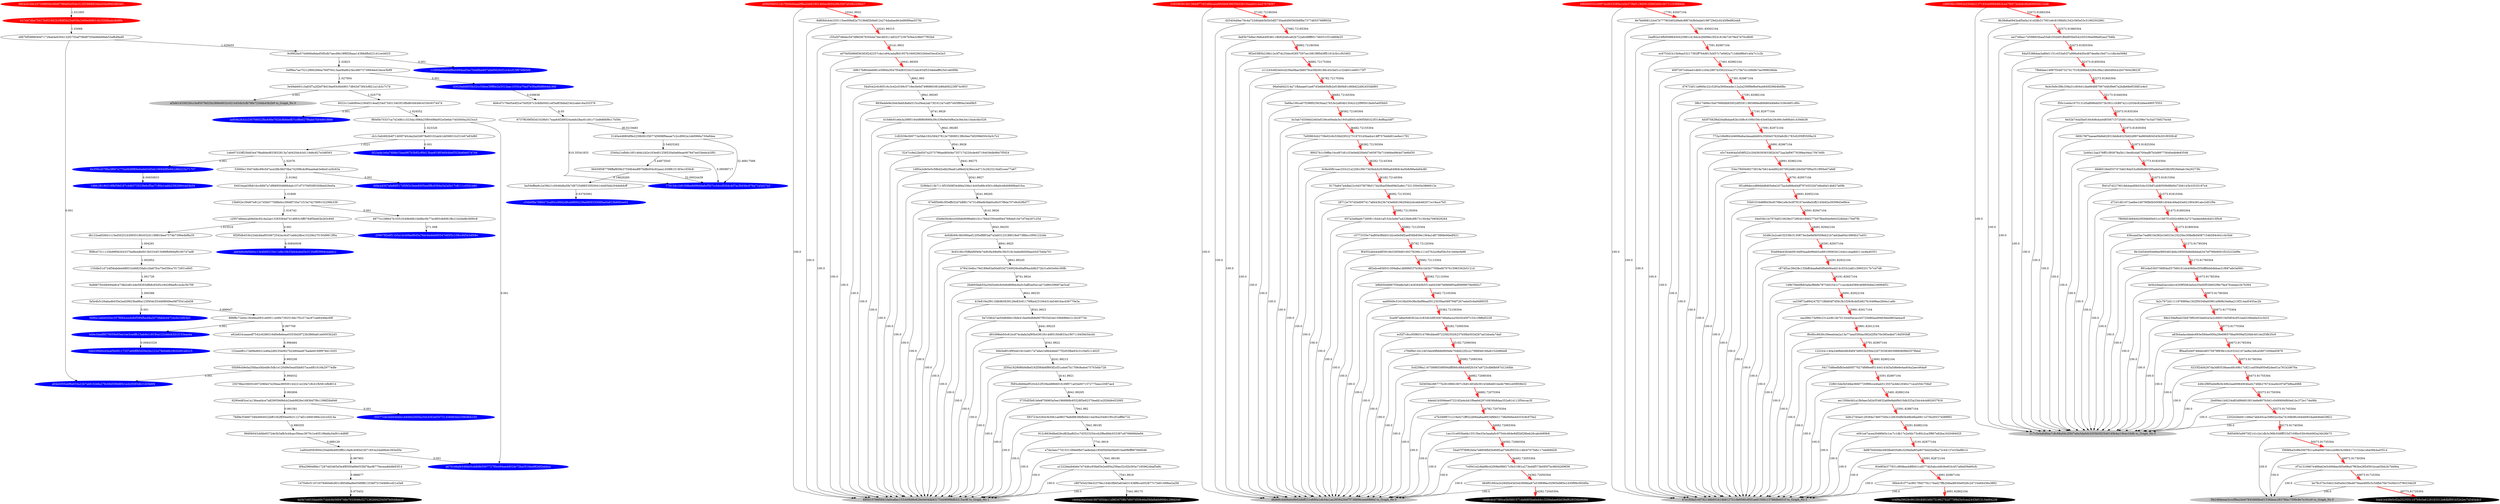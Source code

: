digraph G{rankdir=TB;layout=dot;
"992ace1bbc247308f00bc06d0798dd5a55dc312f33668934be43da9682b62af1" [style="solid,filled",color=red,fontcolor=white];
"a00bf36b521dc76fe6e6aaa8ffaa2eb619014b0ac8b5428b3587a528cc24fa27" [style="solid,filled",color=red,fontcolor=white];
"53829e581d61384df774f1d8bcaea6f45fe839650b038154aa0e1cea47674097" [style="solid,filled",color=red,fontcolor=white];
"bf6b0b055cc6f974ed633290a1e2b373faf119d59145663e0e18c711c55666eb" [style="solid,filled",color=red,fontcolor=white];
"c48939a10f992b2504b2137183cb009449c3cea78f473ede6c8bd60002b122a8" [style="solid,filled",color=red,fontcolor=white];
"627d47dbe75417b051941b1f68f3b25a839a1b69ed08014b1f2fdfaabcfb8ff4" [style="solid,filled",color=red,fontcolor=white];
"c4e0a26a50dd1807d50de11d963d708b7d007d50b46a58da8abb806b1296d349" [style="solid,filled",color=black,fontcolor=white];
"d6d69c4dd9a6e9b92dbff231e690a1eb34a1ae2959420ef7f738666ceee6886d" [style="solid,filled",color=gray,fontcolor=black,label= "d6d69c4dd9a6e9b92dbff231e690a1eb34a1ae2959420ef7f738666ceee6886d to_Graph_No 0"];
"779154c1b91f48ea8d96dda6cf5b7cc44cc8264c4d7ac3b04bc676a71a5d27a3" [style="solid,filled",color=blue,fontcolor=white];
"a64ed305a4f8a033a22b7ab61fcb8a278c69d599d8f41ecb2f285db21d2fa6f4" [style="solid,filled",color=blue,fontcolor=white];
"ced8cdcd7380ca5b5691571da9d65ba6e4dcc329dabae6dd38ef628556b969fd" [style="solid,filled",color=black,fontcolor=white];
"da3b7c6f10daeb9c7cbdc6e5694748e7033046c5271362b94254597b0048aec9" [style="solid,filled",color=black,fontcolor=white];
"5fe24fdeeae3cccf9ba24e67845d6fdba01538deac28378fac7599c8e7e181e0" [style="solid,filled",color=gray,fontcolor=black,label= "5fe24fdeeae3cccf9ba24e67845d6fdba01538deac28378fac7599c8e7e181e0 to_Graph_No 0"];
"4dde3dadf8576059e93ee1ee3ca4ffc15ab4e1c919ca122cbbcb32c3153eaa4a" [style="solid,filled",color=blue,fontcolor=white];
"55377cde3eb64fafdccb8d6d2fd5fa20dcfc83a650751458d83eb2596d6422f2" [style="solid,filled",color=blue,fontcolor=white];
"2590785e6f11b5a1dc40faef645a78dc9a4bb6f5547e85f5c109cc9d5e3df48e" [style="solid,filled",color=blue,fontcolor=white];
"117c2e4a6d0ea7c8c66a0dc2f407a0a3da0d24505b5825dd140b4ac19cec16db" [style="solid,filled",color=gray,fontcolor=black,label= "117c2e4a6d0ea7c8c66a0dc2f407a0a3da0d24505b5825dd140b4ac19cec16db to_Graph_No 0"];
"a670166afe548de5cddb8b5007727f0e494ae4d024e72ba3516ea9826f2ebbca" [style="solid,filled",color=blue,fontcolor=white];
"aef09b2632c230706022fbc646e762dc8b6eefb7ccf8e027f6abb7b04891f888" [style="solid,filled",color=blue,fontcolor=white];
"0dd25f9d0cd5eaf5b09117337a66fff85d59e2bc121e79e0a8b1803c061a0215" [style="solid,filled",color=blue,fontcolor=white];
"19861f6186318fbf39d187c446373523fe6cf5ac7190a1eabb258268644d3b54" [style="solid,filled",color=blue,fontcolor=white];
"0bf6a1adeb045ec357f684cea4efef59f4fba48a2073febdcd4724cfa1b903a3" [style="solid,filled",color=blue,fontcolor=white];
"3f23ade1e0a74b8e15aea967b3b82c99413bae81883e844bef3528a6b6074744" [style="solid,filled",color=blue,fontcolor=white];
"af3dd14339230cc3e95078d25b286fe9632c0214454b3cfb78fe723d4b43b2b9" [style="solid,filled",color=gray,fontcolor=black,label= "af3dd14339230cc3e95078d25b286fe9632c0214454b3cfb78fe723d4b43b2b9 to_Graph_No 0"];
"695010766f58410a0ca8ac153cb08d6e629e0e04db83175449699bfb5215ac8f" [style="solid,filled",color=gray,fontcolor=black,label= "695010766f58410a0ca8ac153cb08d6e629e0e04db83175449699bfb5215ac8f to_Graph_No 1"];
"ab64e6cfef4b0cc13e4b60210e11e8e16b33eb4a4ed3e3120dff2f968ceabd1c" [style="solid,filled",color=blue,fontcolor=white];
"6a359ccb796a3f667a770a06d9f89e0ede63d5eb106940f0e941d6b223a71707" [style="solid,filled",color=blue,fontcolor=white];
"3ea41e438e5cf2a2523551197b9c0a6126163312e8dbf891b52e2ec7d345a4c3" [style="solid,filled",color=black,fontcolor=white];
"47e1f58a516f792146b931b14b812751cfe9590c85f1ae61500c13798d6e051f" [style="solid,filled",color=gray,fontcolor=black,label= "47e1f58a516f792146b931b14b812751cfe9590c85f1ae61500c13798d6e051f to_Graph_No 2"];
"c54b6f8a7886473ca85cc99d2d8cddf684238a6809330089ae0a610b66fcee02" [style="solid,filled",color=blue,fontcolor=white];
"00bca4507afa86f517d5fd3c3eee8405ea0f8c6364a3a2a5e17c8111c0502480" [style="solid,filled",color=blue,fontcolor=white];
"cc4f9a59928c96100c8461b84751962752d779f6d3e5cea2443bf13134d94228" [style="solid,filled",color=black,fontcolor=white];
"11060be848fdff6eb99daaf3ac7bdd8be607afa95620cf1cc4ccf15f67efb509" [style="solid,filled",color=blue,fontcolor=white];
"d3029afd9f35b32cc34bee38ffde2a3312aac1033ca70ad7e36ad9d8844d186f" [style="solid,filled",color=blue,fontcolor=white];
"84a55386daa3a86d1151c033afc57a996a84d5e487dee8e1fe071c1dbc4e568d" -> "117c2e4a6d0ea7c8c66a0dc2f407a0a3da0d24505b5825dd140b4ac19cec16db" [label=100.0];
"6a9d6750cb8494a9c4738e2d61e4e58293dfb8c65d5cc9428feafb1ecbc3b709" -> "fa5e4b5c26aba4b035e2ad29923ba96a123f45dc554468949eef4f7f341abd38" [label=1.000386];
"2bd09dc1b9234d83d99d910014e6e907fc0d1c0490694f60e61bc372e174a06b" -> "117c2e4a6d0ea7c8c66a0dc2f407a0a3da0d24505b5825dd140b4ac19cec16db" [label=100.0];
"be78c57bc54b21bd5a0e338a4670eae46f5c5c5dfbb76b70cf4b31f780234b29" -> "3ea41e438e5cf2a2523551197b9c0a6126163312e8dbf891b52e2ec7d345a4c3" [label=49773.91720304,arrowsize=2,color=firebrick1,penwidth=3];
"5a68a10fcca07f298f025630aa27653e2a804b15042c22f99501fad45a0f3bb5" -> "bc3ab745566d2483ef239ce00ede3e1945a8f45c406f5fd0323f318ef8aa3df7" [label=36582.72160304,arrowsize=2,color=firebrick1,penwidth=3];
"c3773335e74a804cf6bb51d2ce0e94f2ae856b839e1364a1d873868e9dedf421" -> "d6d69c4dd9a6e9b92dbff231e690a1eb34a1ae2959420ef7f738666ceee6886d" [label=100.0];
"f64552a6444d8f3916b32859d0100278296c111d37b2a38af56c5410e0ecfe96" -> "d6d69c4dd9a6e9b92dbff231e690a1eb34a1ae2959420ef7f738666ceee6886d" [label=100.0];
"aad0949c51616bd30c9bcfed9baa59123039ae589794f7267eeb45c6a9489535" -> "d6d69c4dd9a6e9b92dbff231e690a1eb34a1ae2959420ef7f738666ceee6886d" [label=100.0];
"4e5e2d4ad2accedcc4209f5063a0e435e00f536602f9e79a47fceeaec2b7b364" -> "fa2c7672d1111976969a1302f50349a93961a969b34efaa215f314ad5455ac2b" [label=50973.91780304,arrowsize=2,color=firebrick1,penwidth=3];
"6175a847a4dbe22c0d37fd79b017da38ad58ed08d2a8e1732135945e3866612e" -> "28712e707d2bd007417a8443b23b743e6b9166294b2cbcebb462071e18ace7b5" [label=36082.72135302,arrowsize=2,color=firebrick1,penwidth=3];
"6a359ccb796a3f667a770a06d9f89e0ede63d5eb106940f0e941d6b223a71707" -> "19861f6186318fbf39d187c446373523fe6cf5ac7190a1eabb258268644d3b54" [label=0.00650833];
"c897b5d258e32379ec164b3fb65a63a631438f8cce052877c73d01498ee2a2fd" -> "695010766f58410a0ca8ac153cb08d6e629e0e04db83175449699bfb5215ac8f" [label=100.0];
"fe887640d4bc085fbe655d8c3206efaf65a8079dd2b4fba72c44137e33bd8b14" -> "83e8f3e377831cf60feacb8fb0c1cd5774b5abccb8c8e603c457a6bd59a60cfc" [label=15091.82872104,arrowsize=2,color=firebrick1,penwidth=3];
"891eda5393706f04a557566161eb4066bcf35bff6bb6dbbaa31f687afe3a0f41" -> "117c2e4a6d0ea7c8c66a0dc2f407a0a3da0d24505b5825dd140b4ac19cec16db" [label=100.0];
"8b38d6a0943a4f5a0a141d28b317001e6c8199bf41542c585e53c51892502881" -> "117c2e4a6d0ea7c8c66a0dc2f407a0a3da0d24505b5825dd140b4ac19cec16db" [label=100.0];
"3a9c2745ad128394a74607540c1c0630dfb5b48b48ae6811e75b265374589f93" -> "e061a47acea30d88d3c1ec7c1db17e2e0dc73c80c2ca3f867e82ba1620494025" [label=15291.82882104,arrowsize=2,color=firebrick1,penwidth=3];
"fa2c7672d1111976969a1302f50349a93961a969b34efaa215f314ad5455ac2b" -> "88e239af6ad25b979f0c003ab62e3a2c989519d5804c952aeb336be6a52c3422" [label=50873.91775304,arrowsize=2,color=firebrick1,penwidth=3];
"06b4c91f77ac9917f0d770c170ad27ffb2b8ae8630e0026c24710a94436e3882" -> "47e1f58a516f792146b931b14b812751cfe9590c85f1ae61500c13798d6e051f" [label=100.0];
"ae27e9aa17e5989c5baa55a8165d491ffddf05bd542c05336a088a82aa27b6fa" -> "117c2e4a6d0ea7c8c66a0dc2f407a0a3da0d24505b5825dd140b4ac19cec16db" [label=100.0];
"4097267cd4aa41db0c1c04c2867d356243cac37c79e7e1c0fd9b7ae3998266de" -> "47e1f58a516f792146b931b14b812751cfe9590c85f1ae61500c13798d6e051f" [label=100.0];
"657a2edfaefc7260811fcb41af152e3a9d7a422fe8c6fb73130c6a7085829264" -> "d6d69c4dd9a6e9b92dbff231e690a1eb34a1ae2959420ef7f738666ceee6886d" [label=100.0];
"3735df3b81b6e87f4965a5ee1966868c65528f3e92370eefd1e2f26bfe452065" -> "593723a32fcb3b30b1ae98379a8d8638bfbd4c14a56a25dd01f0c2f1eff8b71b" [label=7941.992];
"a00bf36b521dc76fe6e6aaa8ffaa2eb619014b0ac8b5428b3587a528cc24fa27" -> "695010766f58410a0ca8ac153cb08d6e629e0e04db83175449699bfb5215ac8f" [label=100.0];
"79d9e35466734fe4664022bf61f42ff30ee0b31127af21e9d038f4c2d1e5d14a" -> "99d06043cbfde9372de3b3afb3cd4aac56eac3670c1e405198a8a34d91c4d89f" [label=0.990355];
"9f2e03f85b238b12e3f7dc25dec92857597ee1681f9f0d3ff5191b3b1cf43463" -> "c11243c6f24e5cd256a08ae3b6079ce58b56186c45c0ef1cc32db01e460173f7" [label=36882.72175304,arrowsize=2,color=firebrick1,penwidth=3];
"b8b65046867f36a8e3a614c92640b5514a043467b686885adf0899670b0fd2c7" -> "d6d69c4dd9a6e9b92dbff231e690a1eb34a1ae2959420ef7f738666ceee6886d" [label=100.0];
"e5c744464a5d58f522c20d3639363382b3d72aa3af06776399ac94a17f4740fc" -> "47e1f58a516f792146b931b14b812751cfe9590c85f1ae61500c13798d6e051f" [label=100.0];
"657a2edfaefc7260811fcb41af152e3a9d7a422fe8c6fb73130c6a7085829264" -> "c3773335e74a804cf6bb51d2ce0e94f2ae856b839e1364a1d873868e9dedf421" [label=35882.72125304,arrowsize=2,color=firebrick1,penwidth=3];
"228915da5b54fee36fd7720f98cce4bab513557ecb6c204fcc71ece550c756ef" -> "47e1f58a516f792146b931b14b812751cfe9590c85f1ae61500c13798d6e051f" [label=100.0];
"449c2f8f5ebbf8c9c49b2ead0964904ba0c74fdb276742ea4b297ef7b8ba4988" -> "2bd09dc1b9234d83d99d910014e6e907fc0d1c0490694f60e61bc372e174a06b" [label=50373.91750304,arrowsize=2,color=firebrick1,penwidth=3];
"49d6018ebf337473dd18da53cd9d6d80395ade0ae638b5f028ebab19a26273fc" -> "117c2e4a6d0ea7c8c66a0dc2f407a0a3da0d24505b5825dd140b4ac19cec16db" [label=100.0];
"92e694e43fcbb0918d95aadb99dd3ce89100063d1244e1ceaa8d211ec8a40351" -> "c874f2ac38428c135bffcbaa8a60f0eb06a4d14c553c2a81c39953317b7cd7d8" [label=16291.82932104,arrowsize=2,color=firebrick1,penwidth=3];
"6b1b4540d50e66a08954824bbc29593b8ddbbbab347ef790b9091f533222bf9e" -> "891eda5393706f04a557566161eb4066bcf35bff6bb6dbbaa31f687afe3a0f41" [label=51173.91790304,arrowsize=2,color=firebrick1,penwidth=3];
"04173d8eefbfb5edd00f77627488fee851444143d3a5d6e6e4a404a2aec464a9" -> "47e1f58a516f792146b931b14b812751cfe9590c85f1ae61500c13798d6e051f" [label=100.0];
"fd0fc78f7baeae0fa8e62831febfe4525b82d9974a9694804545b291f650fc4f" -> "2a40a12aa376ff51f95878a5b119e48cda6700eaf87b5d99775640edb9e83546" [label=51873.91825304,arrowsize=2,color=firebrick1,penwidth=3];
"5a68a10fcca07f298f025630aa27653e2a804b15042c22f99501fad45a0f3bb5" -> "d6d69c4dd9a6e9b92dbff231e690a1eb34a1ae2959420ef7f738666ceee6886d" [label=100.0];
"8e7bb66812cb47b777903d02d9a6c8f67dcfb0ada0198729d2c0245f9e882eb8" -> "2aaf82e24fb95886450425981c418dcb29499ec3f241818e7cb79e47d70cd6d0" [label=17691.83002104,arrowsize=2,color=firebrick1,penwidth=3];
"ca339f72a894247f27188d04f7d5fc3b1f29c8cdd54827616498ae2fd4a1ca9c" -> "47e1f58a516f792146b931b14b812751cfe9590c85f1ae61500c13798d6e051f" [label=100.0];
"6022c12a8d90ec2364f314eaf234d734513403f10fbd6c0dcb6c4330c9374474" -> "f80d0b70337ca74248b1c323da189bb25f84488a952e5e6dc7403000a2023ca3" [label=1.024552];
"3ced97a8ee0d83fc2ec2c834b3df03067d9a6aca20d20cd5f7c33c1f9f6d5228" -> "d6d69c4dd9a6e9b92dbff231e690a1eb34a1ae2959420ef7f738666ceee6886d" [label=100.0];
"e667bf5988040d71726ab4e0304132f2755af706d9705eb8eb69ab33af648ad0" -> "9c99f2be5744696e8dad50fcdb7aecd9e18f6f28aaa14388dfbd221d1cecb625" [label=1.029455];
"84b5e8f10f95dd19c1bd017a7afa41b8b446eb77f2d55fbe93c31c5ef2114025" -> "2f30a18290f6b9d8ef192f384b6f893f2cf31a4e47b1709c9a4e475703ddc72b" [label=8241.99215];
"2202d2feb911b8ee7abb45cac59602e3ba74168b9fcc64dd0634ab646e629621" -> "117c2e4a6d0ea7c8c66a0dc2f407a0a3da0d24505b5825dd140b4ac19cec16db" [label=100.0];
"aad0949c51616bd30c9bcfed9baa59123039ae589794f7267eeb45c6a9489535" -> "3ced97a8ee0d83fc2ec2c834b3df03067d9a6aca20d20cd5f7c33c1f9f6d5228" [label=35382.72100304,arrowsize=2,color=firebrick1,penwidth=3];
"9737f639f583d1029b017eaa64f289524a4eb28ac61c81c71bd6866f9c17b59c" -> "779154c1b91f48ea8d96dda6cf5b7cc44cc8264c4d7ac3b04bc676a71a5d27a3" [label=610.35541833];
"cb1c3afc682b4f71400f740cda2bd3d978a60102ad41dd56831b251b67e83d80" -> "1a6e97333ff25bfd3e479ba8ded833832813a7a0420dcb3d119d6c827e3d8563" [label=1.0221];
"34e036c1b7970af310628e37280401888277b07fbed0ee9e0c528d4e170ef7fb" -> "47e1f58a516f792146b931b14b812751cfe9590c85f1ae61500c13798d6e051f" [label=100.0];
"d76724f11a960bc22c5283a360beadec12a2a256f9bf6e04a4840f296b4b6fbc" -> "47e1f58a516f792146b931b14b812751cfe9590c85f1ae61500c13798d6e051f" [label=100.0];
"bc3ab745566d2483ef239ce00ede3e1945a8f45c406f5fd0323f318ef8aa3df7" -> "d6d69c4dd9a6e9b92dbff231e690a1eb34a1ae2959420ef7f738666ceee6886d" [label=100.0];
"6022c12a8d90ec2364f314eaf234d734513403f10fbd6c0dcb6c4330c9374474" -> "aef09b2632c230706022fbc646e762dc8b6eefb7ccf8e027f6abb7b04891f888" [label=0.001];
"2202d2feb911b8ee7abb45cac59602e3ba74168b9fcc64dd0634ab646e629621" -> "fb85d083a9975f2141c2e1db3c368c549ff533d7c08bc030c944083a24b26b73" [label=50173.91740304,arrowsize=2,color=firebrick1,penwidth=3];
"a076d5b966f36383f2d2257c4a1e94cadaf8d1957b16002903260e03ecd2e2e3" -> "b9617b8b4deb661e5960a3047f54d8353d1f1ddc934f533debeff625d1de099b" [label=10041.99305,arrowsize=2,color=firebrick1,penwidth=3];
"883fadde9e2bdcfabfc8a6d315ccf4ea2ab73f1012a7caf57d45f8f4a24dd9b5" -> "410d9c91e6e3a3f9f51644f6f60890b39c339e9e04f6e2e36e34c10a4c4bc526" [label=9741.9929];
"e62a824caaaedf7542c6286516d0e8ebeae03530d3f723b3866a81eb0003b2d3" -> "152eeef61c7a69bd6021e46a2d9235e0627b2490eee67badebf189f978d13203" [label=0.996484];
"41fe819a2f911fdb9b5639126e83c91176f6a423194431da54616acd36770e3a" -> "0a7c58cb7ae50d698410bfe41fea0bd68e807f033d24e159b6966c212b2977dc" [label=8541.9923];
"3ced97a8ee0d83fc2ec2c834b3df03067d9a6aca20d20cd5f7c33c1f9f6d5228" -> "ecf2f7c8cc95f80314796cbbed97225825026237b5fbb503d267ad1bbada7da0" [label=35282.72095304,arrowsize=2,color=firebrick1,penwidth=3];
"2a40a12aa376ff51f95878a5b119e48cda6700eaf87b5d99775640edb9e83546" -> "49d6018ebf337473dd18da53cd9d6d80395ade0ae638b5f028ebab19a26273fc" [label=51773.91820304,arrowsize=2,color=firebrick1,penwidth=3];
"4dde3dadf8576059e93ee1ee3ca4ffc15ab4e1c919ca122cbbcb32c3153eaa4a" -> "0dd25f9d0cd5eaf5b09117337a66fff85d59e2bc121e79e0a8b1803c061a0215" [label=0.00843329];
"38b17489e10a07666fdb65952df55911965868ed69d60d4fe6e1036c66f1c90c" -> "47e1f58a516f792146b931b14b812751cfe9590c85f1ae61500c13798d6e051f" [label=100.0];
"1c82039e369772a5fab192c58437812e75808513f6c6ee7bf209b650c0a3c7e1" -> "695010766f58410a0ca8ac153cb08d6e629e0e04db83175449699bfb5215ac8f" [label=100.0];
"f3696ba5c9fe3007821a46a9407d4cccb96c5c0864173152da1e6a56b4ad3514" -> "cf7a1316667e488a63e5c69dbecfd5e88a47f83be285d591bcaef3bb2b7bb9ea" [label=49973.91730304,arrowsize=2,color=firebrick1,penwidth=3];
"53b01f16d8f843fcd5768e1e6c5c0f78107ee48a5cff2145b92a39399d3e86ce" -> "47e1f58a516f792146b931b14b812751cfe9590c85f1ae61500c13798d6e051f" [label=100.0];
"bc3ab745566d2483ef239ce00ede3e1945a8f45c406f5fd0323f318ef8aa3df7" -> "7e00863d42739e02c6c536d295227516701d3badce14ff757bddd01ee6ec1781" [label=36482.72155304,arrowsize=2,color=firebrick1,penwidth=3];
"c794f9d134124f1fee49fb68d900efe70db622f2c2c7988f48166a9152b96bb8" -> "3cd25f6a11675898559f094dff066c88dcb6f2fc547a9725cfd6fb087d1240bb" [label=35082.72085304,arrowsize=2,color=firebrick1,penwidth=3];
"627d47dbe75417b051941b1f68f3b25a839a1b69ed08014b1f2fdfaabcfb8ff4" -> "e667bf5988040d71726ab4e0304132f2755af706d9705eb8eb69ab33af648ad0" [label=1.03068];
"e061a47acea30d88d3c1ec7c1db17e2e0dc73c80c2ca3f867e82ba1620494025" -> "fe887640d4bc085fbe655d8c3206efaf65a8079dd2b4fba72c44137e33bd8b14" [label=15191.82877104,arrowsize=2,color=firebrick1,penwidth=3];
"c897b5d258e32379ec164b3fb65a63a631438f8cce052877c73d01498ee2a2fd" -> "c4e0a26a50dd1807d50de11d963d708b7d007d50b46a58da8abb806b1296d349" [label=7441.99175];
"db122ea82fd41c13ed50251b30055180c032d118881feee7574b7399a4bf6a35" -> "f6f8c47311125b99f06204337ba9b4db0913b5334f15089fb969af9185747ad8" [label=1.004291];
"3cd25f6a11675898559f094dff066c88dcb6f2fc547a9725cfd6fb087d1240bb" -> "d6d69c4dd9a6e9b92dbff231e690a1eb34a1ae2959420ef7f738666ceee6886d" [label=100.0];
"772a16fef842d4696a6acbeaabb683c3560e57620a8cfb1783c6295ff3509a16" -> "47e1f58a516f792146b931b14b812751cfe9590c85f1ae61500c13798d6e051f" [label=100.0];
"fb85d083a9975f2141c2e1db3c368c549ff533d7c08bc030c944083a24b26b73" -> "5fe24fdeeae3cccf9ba24e67845d6fdba01538deac28378fac7599c8e7e181e0" [label=100.0];
"83e8f3e377831cf60feacb8fb0c1cd5774b5abccb8c8e603c457a6bd59a60cfc" -> "06b4c91f77ac9917f0d770c170ad27ffb2b8ae8630e0026c24710a94436e3882" [label=14991.82867104,arrowsize=2,color=firebrick1,penwidth=3];
"ecf2f7c8cc95f80314796cbbed97225825026237b5fbb503d267ad1bbada7da0" -> "c794f9d134124f1fee49fb68d900efe70db622f2c2c7988f48166a9152b96bb8" [label=35182.72090304,arrowsize=2,color=firebrick1,penwidth=3];
"133dfa51d724f56abded48931b46825fafcc2fa67fca75e039ca7f172651e845" -> "6a9d6750cb8494a9c4738e2d61e4e58293dfb8c65d5cc9428feafb1ecbc3b709" [label=1.001726];
"b2d8c2a2ca61f2338c3130873ecbe9ef40509eb21b7adcfaa60a188f4b27a451" -> "47e1f58a516f792146b931b14b812751cfe9590c85f1ae61500c13798d6e051f" [label=100.0];
"2bd005fab55a2945e46cfc646d896dc6a5c5aff2ad5a1ae72d80c59687ae3caf" -> "41fe819a2f911fdb9b5639126e83c91176f6a423194431da54616acd36770e3a" [label=8641.99235];
"1ad04495fcf094250ab9b4893ff0c18a9c4060d1fd71853a2dafdfedc393e00e" -> "a670166afe548de5cddb8b5007727f0e494ae4d024e72ba3516ea9826f2ebbca" [label=0.001];
"c55a5f7d6dec5d7df8d36763044e7dec4fc011a832572367b5ba328b077f02bd" -> "695010766f58410a0ca8ac153cb08d6e629e0e04db83175449699bfb5215ac8f" [label=100.0];
"f6c6fcc6636c39eeeb4a2a13a77aea5584ac082d2f5b70e385edbd718d593bff" -> "47e1f58a516f792146b931b14b812751cfe9590c85f1ae61500c13798d6e051f" [label=100.0];
"4dedd1b509dee0723182e4cb41f9aeb4297c0836b8daa352e814112f54ccac3f" -> "e7b349f97c121fed27cff022d06ea6ae8934f6fe51738ef40be4d333c9c970a2" [label=34782.72070304,arrowsize=2,color=firebrick1,penwidth=3];
"888f8c72e0a13648ea0931e69511e06b7392519dc7f2c573ac97ca66449ec68f" -> "4dde3dadf8576059e93ee1ee3ca4ffc15ab4e1c919ca122cbbcb32c3153eaa4a" [label=0.001];
"e061a47acea30d88d3c1ec7c1db17e2e0dc73c80c2ca3f867e82ba1620494025" -> "47e1f58a516f792146b931b14b812751cfe9590c85f1ae61500c13798d6e051f" [label=100.0];
"a1222bba94b6e7d744fcc93fa65e2e495a259ae32cf2b393e71859624baf5a8c" -> "c897b5d258e32379ec164b3fb65a63a631438f8cce052877c73d01498ee2a2fd" [label=7541.9918];
"06b4c91f77ac9917f0d770c170ad27ffb2b8ae8630e0026c24710a94436e3882" -> "cc4f9a59928c96100c8461b84751962752d779f6d3e5cea2443bf13134d94228" [label=14891.82862104,arrowsize=2,color=firebrick1,penwidth=3];
"b9617b8b4deb661e5960a3047f54d8353d1f1ddc934f533debeff625d1de099b" -> "695010766f58410a0ca8ac153cb08d6e629e0e04db83175449699bfb5215ac8f" [label=100.0];
"5d3659e288777b28189fd1807c3b81483db3914348dd01be4b7982cd5f959b32" -> "4dedd1b509dee0723182e4cb41f9aeb4297c0836b8daa352e814112f54ccac3f" [label=34882.72075304,arrowsize=2,color=firebrick1,penwidth=3];
"329bfe213b7113f53569f34466a336a14445e86c4561c08a0c48d0899bad1fca" -> "695010766f58410a0ca8ac153cb08d6e629e0e04db83175449699bfb5215ac8f" [label=100.0];
"d3e8e56c8ccc040de9099a841d1c78dd33944ef0e4768da910e7cf7be297c25d" -> "4e0dfc69c38c090aef1205ef8f03af7a3a83123188018e073f6bcc3f06122cbb" [label=9041.99255];
"e7b349f97c121fed27cff022d06ea6ae8934f6fe51738ef40be4d333c9c970a2" -> "d6d69c4dd9a6e9b92dbff231e690a1eb34a1ae2959420ef7f738666ceee6886d" [label=100.0];
"7e00863d42739e02c6c536d295227516701d3badce14ff757bddd01ee6ec1781" -> "d6d69c4dd9a6e9b92dbff231e690a1eb34a1ae2959420ef7f738666ceee6886d" [label=100.0];
"6f4a2966d88e17287dd3465d3e4f8500a6fe053fd78acf6775eceadbb8b63f14" -> "147046cf1167c078460e6c901c965d9ad6e0589f81333bf7515d468ccd21e3a8" [label=0.986677];
"fe887640d4bc085fbe655d8c3206efaf65a8079dd2b4fba72c44137e33bd8b14" -> "47e1f58a516f792146b931b14b812751cfe9590c85f1ae61500c13798d6e051f" [label=100.0];
"b8b65046867f36a8e3a614c92640b5514a043467b686885adf0899670b0fd2c7" -> "aad0949c51616bd30c9bcfed9baa59123039ae589794f7267eeb45c6a9489535" [label=35482.72105304,arrowsize=2,color=firebrick1,penwidth=3];
"149b7f4b0fb83afacf868b7873402341c71cac4e4d389c46885bfde236994f31" -> "47e1f58a516f792146b931b14b812751cfe9590c85f1ae61500c13798d6e051f" [label=100.0];
"9f2e03f85b238b12e3f7dc25dec92857597ee1681f9f0d3ff5191b3b1cf43463" -> "d6d69c4dd9a6e9b92dbff231e690a1eb34a1ae2959420ef7f738666ceee6886d" [label=100.0];
"f6c6fcc6636c39eeeb4a2a13a77aea5584ac082d2f5b70e385edbd718d593bff" -> "1222241140a246fbb0dfc84f47e6933e556e226735383603988080f8d3579bbd" [label=15791.82907104,arrowsize=2,color=firebrick1,penwidth=3];
"891eda5393706f04a557566161eb4066bcf35bff6bb6dbbaa31f687afe3a0f41" -> "4e5e2d4ad2accedcc4209f5063a0e435e00f536602f9e79a47fceeaec2b7b364" [label=51073.91785304,arrowsize=2,color=firebrick1,penwidth=3];
"53ec79000d9273819a7b614a4df42407062dd61bfe5bf70f0a3519f56e07a9df" -> "47e1f58a516f792146b931b14b812751cfe9590c85f1ae61500c13798d6e051f" [label=100.0];
"c2957dfeeecab9e0dc92c4a2ae13265564d741d893c5ff076df5bb83b263c840" -> "6f2f0db453b224dcbba9554672542ac4cd7cebb2dfce15229e27f150d9813f0a" [label=0.001];
"c874f2ac38428c135bffcbaa8a60f0eb06a4d14c553c2a81c39953317b7cd7d8" -> "149b7f4b0fb83afacf868b7873402341c71cac4e4d389c46885bfde236994f31" [label=16191.82927104,arrowsize=2,color=firebrick1,penwidth=3];
"f585cdb66edf520cb22f539a4886691fc39f071a03a0071572775eacc2087ae4" -> "3735df3b81b6e87f4965a5ee1966868c65528f3e92370eefd1e2f26bfe452065" [label=8041.99205];
"1acc31e955bebb15515be33e3aada0c97544c464e9df2bf28beb26cabcb90fc6" -> "d6d69c4dd9a6e9b92dbff231e690a1eb34a1ae2959420ef7f738666ceee6886d" [label=100.0];
"8b38d6a0943a4f5a0a141d28b317001e6c8199bf41542c585e53c51892502881" -> "ae27e9aa17e5989c5baa55a8165d491ffddf05bd542c05336a088a82aa27b6fa" [label=52573.91860304,arrowsize=2,color=firebrick1,penwidth=3];
"4b8cd7c79a05a4f2ce7b0f267c3c8db00d1cef3a8f3bfad23e2cabe16a202576" -> "9737f639f583d1029b017eaa64f289524a4eb28ac61c81c71bd6866f9c17b59c" [label=6.05];
"6175a847a4dbe22c0d37fd79b017da38ad58ed08d2a8e1732135945e3866612e" -> "d6d69c4dd9a6e9b92dbff231e690a1eb34a1ae2959420ef7f738666ceee6886d" [label=100.0];
"49d6018ebf337473dd18da53cd9d6d80395ade0ae638b5f028ebab19a26273fc" -> "f0d1d7d227901feb4aed0b03cbc329df1ab80509d9bf4472b6143b33535187e4" [label=51673.91815304,arrowsize=2,color=firebrick1,penwidth=3];
"4e0dfc69c38c090aef1205ef8f03af7a3a83123188018e073f6bcc3f06122cbb" -> "695010766f58410a0ca8ac153cb08d6e629e0e04db83175449699bfb5215ac8f" [label=100.0];
"9c99f2be5744696e8dad50fcdb7aecd9e18f6f28aaa14388dfbd221d1cecb625" -> "11060be848fdff6eb99daaf3ac7bdd8be607afa95620cf1cc4ccf15f67efb509" [label=0.001];
"fa2c7672d1111976969a1302f50349a93961a969b34efaa215f314ad5455ac2b" -> "117c2e4a6d0ea7c8c66a0dc2f407a0a3da0d24505b5825dd140b4ac19cec16db" [label=100.0];
"fb85d083a9975f2141c2e1db3c368c549ff533d7c08bc030c944083a24b26b73" -> "f3696ba5c9fe3007821a46a9407d4cccb96c5c0864173152da1e6a56b4ad3514" [label=50073.91735304,arrowsize=2,color=firebrick1,penwidth=3];
"228915da5b54fee36fd7720f98cce4bab513557ecb6c204fcc71ece550c756ef" -> "ee13584cfd1a1fb0aec5d2e554632a69e9abf9d10db325a33dc44cb802637916" [label=15491.82892104,arrowsize=2,color=firebrick1,penwidth=3];
"7f60fd53b94d42959db60e01cc1867f1d302c689c3a727eedee48dc64515f5c8" -> "43bcaad3ac7ea8610e382e1b631bc19220ec308efbd4087154b594c641c4c5dd" [label=51373.91800304,arrowsize=2,color=firebrick1,penwidth=3];
"cf7a1316667e488a63e5c69dbecfd5e88a47f83be285d591bcaef3bb2b7bb9ea" -> "5fe24fdeeae3cccf9ba24e67845d6fdba01538deac28378fac7599c8e7e181e0" [label=100.0];
"a00bf36b521dc76fe6e6aaa8ffaa2eb619014b0ac8b5428b3587a528cc24fa27" -> "8d80b0cb4c335115ee00fa82a7519b8f2b9a812e274dadaed6cbd9089aa557fd" [label=10341.9932,arrowsize=2,color=firebrick1,penwidth=3];
"53829e581d61384df774f1d8bcaea6f45fe839650b038154aa0e1cea47674097" -> "d25404d9ac79c4a723d0abb5b5b5df2730aa6d90560b8f9a7377d655768f903d" [label=37182.72190304,arrowsize=2,color=firebrick1,penwidth=3];
"8d80b0cb4c335115ee00fa82a7519b8f2b9a812e274dadaed6cbd9089aa557fd" -> "c55a5f7d6dec5d7df8d36763044e7dec4fc011a832572367b5ba328b077f02bd" [label=10241.99315,arrowsize=2,color=firebrick1,penwidth=3];
"c11243c6f24e5cd256a08ae3b6079ce58b56186c45c0ef1cc32db01e460173f7" -> "d6d69c4dd9a6e9b92dbff231e690a1eb34a1ae2959420ef7f738666ceee6886d" [label=100.0];
"6e52b744a5bef184408cba448556715725d91c6ba15d298e74c5a5756f27bcbd" -> "fd0fc78f7baeae0fa8e62831febfe4525b82d9974a9694804545b291f650fc4f" [label=51973.91830304,arrowsize=2,color=firebrick1,penwidth=3];
"53ec79000d9273819a7b614a4df42407062dd61bfe5bf70f0a3519f56e07a9df" -> "0f1a96deccd89ddd8d05ebe2475acbd68ed4df797e553267e8ed0d14b827a69b" [label=16791.82957104,arrowsize=2,color=firebrick1,penwidth=3];
"f0d1d7d227901feb4aed0b03cbc329df1ab80509d9bf4472b6143b33535187e4" -> "d7241dfc1672aefee1d0790fb0b500881404dc49ad43e621804381abc2d01f0e" [label=51573.91810304,arrowsize=2,color=firebrick1,penwidth=3];
"53b01f16d8f843fcd5768e1e6c5c0f78107ee48a5cff2145b92a39399d3e86ce" -> "34e036c1b7970af310628e37280401888277b07fbed0ee9e0c528d4e170ef7fb" [label=16591.82947104,arrowsize=2,color=firebrick1,penwidth=3];
"8e7bb66812cb47b777903d02d9a6c8f67dcfb0ada0198729d2c0245f9e882eb8" -> "47e1f58a516f792146b931b14b812751cfe9590c85f1ae61500c13798d6e051f" [label=100.0];
"15b602e1f0d67e812c745b077588b0cc3846f735a71f15a7427899152299b339" -> "4877cc188647b1f351fc49b46b1bb8bc0b77ec965c8d081f8c21b2be8b3690c8" [label=0.001];
"67e6f5b6fc3f5effb52d7b8f617e731d9be8c9ab0cd0c57f8da707c8c62f6d77" -> "695010766f58410a0ca8ac153cb08d6e629e0e04db83175449699bfb5215ac8f" [label=100.0];
"f50c1e4da1675131d5af696dd5073b391c1fc887a21c203dc82ddee48957f353" -> "6e52b744a5bef184408cba448556715725d91c6ba15d298e74c5a5756f27bcbd" [label=52073.91835304,arrowsize=2,color=firebrick1,penwidth=3];
"c3773335e74a804cf6bb51d2ce0e94f2ae856b839e1364a1d873868e9dedf421" -> "f64552a6444d8f3916b32859d0100278296c111d37b2a38af56c5410e0ecfe96" [label=35782.72120304,arrowsize=2,color=firebrick1,penwidth=3];
"d91698eb50c81bc874cdafa3af95b4361f414d95160d633a1907118458d3dcd4" -> "84b5e8f10f95dd19c1bd017a7afa41b8b446eb77f2d55fbe93c31c5ef2114025" [label=8341.9922];
"54a07f7f6f62b0a7e8856fbf2b9085ad7b8cf0555c148c67075db117eb668d28" -> "7c0941e2c8a6f6c42008e086f17c5b31961a273eddf573b095f7bc9604269656" [label=34482.72055304,arrowsize=2,color=firebrick1,penwidth=3];
"53066e130d7ddbc99c0d7ace28b38d70ba74209fcdc90aaebab3e8ed1a26c63a" -> "00bca4507afa86f517d5fd3c3eee8405ea0f8c6364a3a2a5e17c8111c0502480" [label=0.001];
"ae27e9aa17e5989c5baa55a8165d491ffddf05bd542c05336a088a82aa27b6fa" -> "84a55386daa3a86d1151c033afc57a996a84d5e487dee8e1fe071c1dbc4e568d" [label=52473.91855304,arrowsize=2,color=firebrick1,penwidth=3];
"e667bf5988040d71726ab4e0304132f2755af706d9705eb8eb69ab33af648ad0" -> "a64ed305a4f8a033a22b7ab61fcb8a278c69d599d8f41ecb2f285db21d2fa6f4" [label=0.001];
"1ad04495fcf094250ab9b4893ff0c18a9c4060d1fd71853a2dafdfedc393e00e" -> "6f4a2966d88e17287dd3465d3e4f8500a6fe053fd78acf6775eceadbb8b63f14" [label=0.987903];
"a076d5b966f36383f2d2257c4a1e94cadaf8d1957b16002903260e03ecd2e2e3" -> "695010766f58410a0ca8ac153cb08d6e629e0e04db83175449699bfb5215ac8f" [label=100.0];
"2aaf82e24fb95886450425981c418dcb29499ec3f241818e7cb79e47d70cd6d0" -> "47e1f58a516f792146b931b14b812751cfe9590c85f1ae61500c13798d6e051f" [label=100.0];
"c2957dfeeecab9e0dc92c4a2ae13265564d741d893c5ff076df5bb83b263c840" -> "db122ea82fd41c13ed50251b30055180c032d118881feee7574b7399a4bf6a35" [label=1.015516];
"88e239af6ad25b979f0c003ab62e3a2c989519d5804c952aeb336be6a52c3422" -> "a83b4adacddebc693e584ee000a29e696576ba0009af320bfc4014e2f3fb35c9" [label=50773.91770304,arrowsize=2,color=firebrick1,penwidth=3];
"ecf2f7c8cc95f80314796cbbed97225825026237b5fbb503d267ad1bbada7da0" -> "d6d69c4dd9a6e9b92dbff231e690a1eb34a1ae2959420ef7f738666ceee6886d" [label=100.0];
"be78c57bc54b21bd5a0e338a4670eae46f5c5c5dfbb76b70cf4b31f780234b29" -> "5fe24fdeeae3cccf9ba24e67845d6fdba01538deac28378fac7599c8e7e181e0" [label=100.0];
"ee13584cfd1a1fb0aec5d2e554632a69e9abf9d10db325a33dc44cb802637916" -> "3a9c2745ad128394a74607540c1c0630dfb5b48b48ae6811e75b265374589f93" [label=15391.82887104,arrowsize=2,color=firebrick1,penwidth=3];
"d25404d9ac79c4a723d0abb5b5b5df2730aa6d90560b8f9a7377d655768f903d" -> "d6d69c4dd9a6e9b92dbff231e690a1eb34a1ae2959420ef7f738666ceee6886d" [label=100.0];
"6e52b744a5bef184408cba448556715725d91c6ba15d298e74c5a5756f27bcbd" -> "117c2e4a6d0ea7c8c66a0dc2f407a0a3da0d24505b5825dd140b4ac19cec16db" [label=100.0];
"7c0941e2c8a6f6c42008e086f17c5b31961a273eddf573b095f7bc9604269656" -> "d6d69c4dd9a6e9b92dbff231e690a1eb34a1ae2959420ef7f738666ceee6886d" [label=100.0];
"9c6316b1f5ffabf0f49a74dfcf4c68ef4c39c516c3eebd600f4ae45d75dda701" -> "b78410e8cc79d199e93a00a953d7249026e46af94acb9b372b31a943e9a160fb" [label=8841.99245];
"8d80b0cb4c335115ee00fa82a7519b8f2b9a812e274dadaed6cbd9089aa557fd" -> "695010766f58410a0ca8ac153cb08d6e629e0e04db83175449699bfb5215ac8f" [label=100.0];
"64024aad3fb816ccfdfd7a7df68950d686dab107cf737f4f50f0309be62fee0a" -> "15b602e1f0d67e812c745b077588b0cc3846f735a71f15a7427899152299b339" [label=1.01808];
"1c82039e369772a5fab192c58437812e75808513f6c6ee7bf209b650c0a3c7e1" -> "5247cc9e22bd507a2573796aed60d4e7357174220cde407194036db9847f5924" [label=9541.9928];
"fd0fc78f7baeae0fa8e62831febfe4525b82d9974a9694804545b291f650fc4f" -> "117c2e4a6d0ea7c8c66a0dc2f407a0a3da0d24505b5825dd140b4ac19cec16db" [label=100.0];
"92e694e43fcbb0918d95aadb99dd3ce89100063d1244e1ceaa8d211ec8a40351" -> "47e1f58a516f792146b931b14b812751cfe9590c85f1ae61500c13798d6e051f" [label=100.0];
"1acc31e955bebb15515be33e3aada0c97544c464e9df2bf28beb26cabcb90fc6" -> "54a07f7f6f62b0a7e8856fbf2b9085ad7b8cf0555c148c67075db117eb668d28" [label=34582.72060304,arrowsize=2,color=firebrick1,penwidth=3];
"f0d1d7d227901feb4aed0b03cbc329df1ab80509d9bf4472b6143b33535187e4" -> "117c2e4a6d0ea7c8c66a0dc2f407a0a3da0d24505b5825dd140b4ac19cec16db" [label=100.0];
"1d95a2efe5e5c58bd2edb29ea61a9fed2428ecced713c2623216af2ccee77a67" -> "695010766f58410a0ca8ac153cb08d6e629e0e04db83175449699bfb5215ac8f" [label=100.0];
"c48939a10f992b2504b2137183cb009449c3cea78f473ede6c8bd60002b122a8" -> "117c2e4a6d0ea7c8c66a0dc2f407a0a3da0d24505b5825dd140b4ac19cec16db" [label=100.0];
"3a99ba7aa75212890266ea760f76413aa08a8623bc480737399c6ed1bece3b99" -> "d3029afd9f35b32cc34bee38ffde2a3312aac1033ca70ad7e36ad9d8844d186f" [label=0.001];
"da83b75dbe19efa449546118b92b46ca62b722afcd9ff8017eb551031e669e25" -> "9f2e03f85b238b12e3f7dc25dec92857597ee1681f9f0d3ff5191b3b1cf43463" [label=36982.72180304,arrowsize=2,color=firebrick1,penwidth=3];
"9a4c5e9c3f8c358a31c60441cba68488706744fcf9e67a2bdb68ef53fdf1e4e3" -> "f50c1e4da1675131d5af696dd5073b391c1fc887a21c203dc82ddee48957f353" [label=52173.91840304,arrowsize=2,color=firebrick1,penwidth=3];
"0c9a40fb1aac253c21e220b199c73d3bdcb26366ba649b8c4a5b8d9fada94c80" -> "6175a847a4dbe22c0d37fd79b017da38ad58ed08d2a8e1732135945e3866612e" [label=36182.72140304,arrowsize=2,color=firebrick1,penwidth=3];
"04173d8eefbfb5edd00f77627488fee851444143d3a5d6e6e4a404a2aec464a9" -> "228915da5b54fee36fd7720f98cce4bab513557ecb6c204fcc71ece550c756ef" [label=15591.82897104,arrowsize=2,color=firebrick1,penwidth=3];
"888f8c72e0a13648ea0931e69511e06b7392519dc7f2c573ac97ca66449ec68f" -> "e62a824caaaedf7542c6286516d0e8ebeae03530d3f723b3866a81eb0003b2d3" [label=0.997709];
"99d06043cbfde9372de3b3afb3cd4aac56eac3670c1e405198a8a34d91c4d89f" -> "1ad04495fcf094250ab9b4893ff0c18a9c4060d1fd71853a2dafdfedc393e00e" [label=0.989129];
"d64f91682a2e29d5b43d344369bba87a539698ec02905e985e1d30f98c093d0a" -> "ced8cdcd7380ca5b5691571da9d65ba6e4dcc329dabae6dd38ef628556b969fd" [label=34282.72045304,arrowsize=2,color=firebrick1,penwidth=3];
"38b17489e10a07666fdb65952df55911965868ed69d60d4fe6e1036c66f1c90c" -> "4d3f7582f6d26a8bdae82bc3d8c4109b556c43e65da28c89c3e89bd41439db38" [label=17191.82977104,arrowsize=2,color=firebrick1,penwidth=3];
"2f30a18290f6b9d8ef192f384b6f893f2cf31a4e47b1709c9a4e475703ddc72b" -> "f585cdb66edf520cb22f539a4886691fc39f071a03a0071572775eacc2087ae4" [label=8141.9921];
"ba50effee6c2e39b21c0046d6a5fe7d8725d88535f2004144d05eb204de6dcff" -> "c54b6f8a7886473ca85cc99d2d8cddf684238a6809330089ae0a610b66fcee02" [label=0.03765991];
"593723a32fcb3b30b1ae98379a8d8638bfbd4c14a56a25dd01f0c2f1eff8b71b" -> "695010766f58410a0ca8ac153cb08d6e629e0e04db83175449699bfb5215ac8f" [label=100.0];
"912c9836d8a626cd82ba802cc7d3523254ccb2f8ed9dc033387a970666febe94" -> "695010766f58410a0ca8ac153cb08d6e629e0e04db83175449699bfb5215ac8f" [label=100.0];
"3735df3b81b6e87f4965a5ee1966868c65528f3e92370eefd1e2f26bfe452065" -> "695010766f58410a0ca8ac153cb08d6e629e0e04db83175449699bfb5215ac8f" [label=100.0];
"84a55386daa3a86d1151c033afc57a996a84d5e487dee8e1fe071c1dbc4e568d" -> "78b6dae14997f3cfd73274175182866bd3294c98a1dfe0d9dcb2b5760429623f" [label=52373.91850304,arrowsize=2,color=firebrick1,penwidth=3];
"c874f2ac38428c135bffcbaa8a60f0eb06a4d14c553c2a81c39953317b7cd7d8" -> "47e1f58a516f792146b931b14b812751cfe9590c85f1ae61500c13798d6e051f" [label=100.0];
"c48939a10f992b2504b2137183cb009449c3cea78f473ede6c8bd60002b122a8" -> "8b38d6a0943a4f5a0a141d28b317001e6c8199bf41542c585e53c51892502881" [label=52673.91865304,arrowsize=2,color=firebrick1,penwidth=3];
"fa5e4b5c26aba4b035e2ad29923ba96a123f45dc554468949eef4f7f341abd38" -> "0bf6a1adeb045ec357f684cea4efef59f4fba48a2073febdcd4724cfa1b903a3" [label=0.001];
"bf6b0b055cc6f974ed633290a1e2b373faf119d59145663e0e18c711c55666eb" -> "47e1f58a516f792146b931b14b812751cfe9590c85f1ae61500c13798d6e051f" [label=100.0];
"34a0ce2c0c90516c3c42cf169c5716ec0e0d7496860381b86d09223f974c9f1f" -> "883fadde9e2bdcfabfc8a6d315ccf4ea2ab73f1012a7caf57d45f8f4a24dd9b5" [label=9841.99295];
"9c6316b1f5ffabf0f49a74dfcf4c68ef4c39c516c3eebd600f4ae45d75dda701" -> "695010766f58410a0ca8ac153cb08d6e629e0e04db83175449699bfb5215ac8f" [label=100.0];
"149b7f4b0fb83afacf868b7873402341c71cac4e4d389c46885bfde236994f31" -> "ca339f72a894247f27188d04f7d5fc3b1f29c8cdd54827616498ae2fd4a1ca9c" [label=16091.82922104,arrowsize=2,color=firebrick1,penwidth=3];
"89027b1c39ffac16cd97c81c53e0efd20b6d7e93975b710466ed964d73e6bf30" -> "0c9a40fb1aac253c21e220b199c73d3bdcb26366ba649b8c4a5b8d9fada94c80" [label=36282.72145304,arrowsize=2,color=firebrick1,penwidth=3];
"e5c744464a5d58f522c20d3639363382b3d72aa3af06776399ac94a17f4740fc" -> "53ec79000d9273819a7b614a4df42407062dd61bfe5bf70f0a3519f56e07a9df" [label=16891.82962104,arrowsize=2,color=firebrick1,penwidth=3];
"5d3659e288777b28189fd1807c3b81483db3914348dd01be4b7982cd5f959b32" -> "d6d69c4dd9a6e9b92dbff231e690a1eb34a1ae2959420ef7f738666ceee6886d" [label=100.0];
"3a9c2745ad128394a74607540c1c0630dfb5b48b48ae6811e75b265374589f93" -> "47e1f58a516f792146b931b14b812751cfe9590c85f1ae61500c13798d6e051f" [label=100.0];
"e7da3aec77d1531399e6fb07ae8edab1856f3bf4b0fe6f10ad0fbff887666046" -> "a1222bba94b6e7d744fcc93fa65e2e495a259ae32cf2b393e71859624baf5a8c" [label=7641.99185];
"0a7c58cb7ae50d698410bfe41fea0bd68e807f033d24e159b6966c212b2977dc" -> "695010766f58410a0ca8ac153cb08d6e629e0e04db83175449699bfb5215ac8f" [label=100.0];
"147046cf1167c078460e6c901c965d9ad6e0589f81333bf7515d468ccd21e3a8" -> "da3b7c6f10daeb9c7cbdc6e5694748e7033046c5271362b94254597b0048aec9" [label=0.975452];
"9a4c5e9c3f8c358a31c60441cba68488706744fcf9e67a2bdb68ef53fdf1e4e3" -> "117c2e4a6d0ea7c8c66a0dc2f407a0a3da0d24505b5825dd140b4ac19cec16db" [label=100.0];
"2a40a12aa376ff51f95878a5b119e48cda6700eaf87b5d99775640edb9e83546" -> "117c2e4a6d0ea7c8c66a0dc2f407a0a3da0d24505b5825dd140b4ac19cec16db" [label=100.0];
"41fe819a2f911fdb9b5639126e83c91176f6a423194431da54616acd36770e3a" -> "695010766f58410a0ca8ac153cb08d6e629e0e04db83175449699bfb5215ac8f" [label=100.0];
"9737f639f583d1029b017eaa64f289524a4eb28ac61c81c71bd6866f9c17b59c" -> "3140a44880df9e225fb061f3677d5698f9aeae7c2cc8902a1eb0966a730a84ee" [label=36.0219483];
"a83b4adacddebc693e584ee000a29e696576ba0009af320bfc4014e2f3fb35c9" -> "ff0eaf2d49748ddcd6575879f83fe1c0c03242167ae8a1b8ca5807200bbd5876" [label=50673.91765304,arrowsize=2,color=firebrick1,penwidth=3];
"7c0941e2c8a6f6c42008e086f17c5b31961a273eddf573b095f7bc9604269656" -> "d64f91682a2e29d5b43d344369bba87a539698ec02905e985e1d30f98c093d0a" [label=34382.72050304,arrowsize=2,color=firebrick1,penwidth=3];
"2bd005fab55a2945e46cfc646d896dc6a5c5aff2ad5a1ae72d80c59687ae3caf" -> "695010766f58410a0ca8ac153cb08d6e629e0e04db83175449699bfb5215ac8f" [label=100.0];
"0a7c58cb7ae50d698410bfe41fea0bd68e807f033d24e159b6966c212b2977dc" -> "d91698eb50c81bc874cdafa3af95b4361f414d95160d633a1907118458d3dcd4" [label=8441.99225];
"1d95a2efe5e5c58bd2edb29ea61a9fed2428ecced713c2623216af2ccee77a67" -> "329bfe213b7113f53569f34466a336a14445e86c4561c08a0c48d0899bad1fca" [label=9341.9927];
"88e239af6ad25b979f0c003ab62e3a2c989519d5804c952aeb336be6a52c3422" -> "117c2e4a6d0ea7c8c66a0dc2f407a0a3da0d24505b5825dd140b4ac19cec16db" [label=100.0];
"fa5e4b5c26aba4b035e2ad29923ba96a123f45dc554468949eef4f7f341abd38" -> "888f8c72e0a13648ea0931e69511e06b7392519dc7f2c573ac97ca66449ec68f" [label=0.999047];
"912c9836d8a626cd82ba802cc7d3523254ccb2f8ed9dc033387a970666febe94" -> "e7da3aec77d1531399e6fb07ae8edab1856f3bf4b0fe6f10ad0fbff887666046" [label=7741.9919];
"d7241dfc1672aefee1d0790fb0b500881404dc49ad43e621804381abc2d01f0e" -> "117c2e4a6d0ea7c8c66a0dc2f407a0a3da0d24505b5825dd140b4ac19cec16db" [label=100.0];
"d3029afd9f35b32cc34bee38ffde2a3312aac1033ca70ad7e36ad9d8844d186f" -> "4b8cd7c79a05a4f2ce7b0f267c3c8db00d1cef3a8f3bfad23e2cabe16a202576" [label=0.039638];
"ee13584cfd1a1fb0aec5d2e554632a69e9abf9d10db325a33dc44cb802637916" -> "47e1f58a516f792146b931b14b812751cfe9590c85f1ae61500c13798d6e051f" [label=100.0];
"6f2f0db453b224dcbba9554672542ac4cd7cebb2dfce15229e27f150d9813f0a" -> "ab64e6cfef4b0cc13e4b60210e11e8e16b33eb4a4ed3e3120dff2f968ceabd1c" [label=0.00840938];
"6b1b4540d50e66a08954824bbc29593b8ddbbbab347ef790b9091f533222bf9e" -> "117c2e4a6d0ea7c8c66a0dc2f407a0a3da0d24505b5825dd140b4ac19cec16db" [label=100.0];
"06a0a6d2314a71fbbaae01ae67d3ebb65bfb2ef18b0b81c668d22d92455db891" -> "d6d69c4dd9a6e9b92dbff231e690a1eb34a1ae2959420ef7f738666ceee6886d" [label=100.0];
"0233f2dd4267da3d85538aea48c49b17c821ca056a950e82dee51a781b2d676a" -> "117c2e4a6d0ea7c8c66a0dc2f407a0a3da0d24505b5825dd140b4ac19cec16db" [label=100.0];
"28712e707d2bd007417a8443b23b743e6b9166294b2cbcebb462071e18ace7b5" -> "d6d69c4dd9a6e9b92dbff231e690a1eb34a1ae2959420ef7f738666ceee6886d" [label=100.0];
"05b99cb9e0a35fdacd4b4d6c5db1e120d9e5ea45bb837aca4f01616b29774dfe" -> "a64ed305a4f8a033a22b7ab61fcb8a278c69d599d8f41ecb2f285db21d2fa6f4" [label=0.001];
"34a0ce2c0c90516c3c42cf169c5716ec0e0d7496860381b86d09223f974c9f1f" -> "695010766f58410a0ca8ac153cb08d6e629e0e04db83175449699bfb5215ac8f" [label=100.0];
"0f1a96deccd89ddd8d05ebe2475acbd68ed4df797e553267e8ed0d14b827a69b" -> "53b01f16d8f843fcd5768e1e6c5c0f78107ee48a5cff2145b92a39399d3e86ce" [label=16691.82952104,arrowsize=2,color=firebrick1,penwidth=3];
"b78410e8cc79d199e93a00a953d7249026e46af94acb9b372b31a943e9a160fb" -> "695010766f58410a0ca8ac153cb08d6e629e0e04db83175449699bfb5215ac8f" [label=100.0];
"f585cdb66edf520cb22f539a4886691fc39f071a03a0071572775eacc2087ae4" -> "695010766f58410a0ca8ac153cb08d6e629e0e04db83175449699bfb5215ac8f" [label=100.0];
"ec6753d1b15b9aa53217392ff764d915d457c7ef482a712d6df8b01a0a7c1c2b" -> "47e1f58a516f792146b931b14b812751cfe9590c85f1ae61500c13798d6e051f" [label=100.0];
"53066e130d7ddbc99c0d7ace28b38d70ba74209fcdc90aaebab3e8ed1a26c63a" -> "64024aad3fb816ccfdfd7a7df68950d686dab107cf737f4f50f0309be62fee0a" [label=1.01942];
"e7b349f97c121fed27cff022d06ea6ae8934f6fe51738ef40be4d333c9c970a2" -> "1acc31e955bebb15515be33e3aada0c97544c464e9df2bf28beb26cabcb90fc6" [label=34682.72065304,arrowsize=2,color=firebrick1,penwidth=3];
"06a0a6d2314a71fbbaae01ae67d3ebb65bfb2ef18b0b81c668d22d92455db891" -> "5a68a10fcca07f298f025630aa27653e2a804b15042c22f99501fad45a0f3bb5" [label=36682.72165304,arrowsize=2,color=firebrick1,penwidth=3];
"4d3f7582f6d26a8bdae82bc3d8c4109b556c43e65da28c89c3e89bd41439db38" -> "47e1f58a516f792146b931b14b812751cfe9590c85f1ae61500c13798d6e051f" [label=100.0];
"67e6f5b6fc3f5effb52d7b8f617e731d9be8c9ab0cd0c57f8da707c8c62f6d77" -> "d3e8e56c8ccc040de9099a841d1c78dd33944ef0e4768da910e7cf7be297c25d" [label=9141.9926];
"2f30a18290f6b9d8ef192f384b6f893f2cf31a4e47b1709c9a4e475703ddc72b" -> "695010766f58410a0ca8ac153cb08d6e629e0e04db83175449699bfb5215ac8f" [label=100.0];
"5247cc9e22bd507a2573796aed60d4e7357174220cde407194036db9847f5924" -> "1d95a2efe5e5c58bd2edb29ea61a9fed2428ecced713c2623216af2ccee77a67" [label=9441.99275];
"7f60fd53b94d42959db60e01cc1867f1d302c689c3a727eedee48dc64515f5c8" -> "117c2e4a6d0ea7c8c66a0dc2f407a0a3da0d24505b5825dd140b4ac19cec16db" [label=100.0];
"ca339f72a894247f27188d04f7d5fc3b1f29c8cdd54827616498ae2fd4a1ca9c" -> "eacd96c73d99c231a2d614b701344d5ecaccb5720d80aad94fc9eed963aeeac6" [label=15991.82917104,arrowsize=2,color=firebrick1,penwidth=3];
"4877cc188647b1f351fc49b46b1bb8bc0b77ec965c8d081f8c21b2be8b3690c8" -> "2590785e6f11b5a1dc40faef645a78dc9a4bb6f5547e85f5c109cc9d5e3df48e" [label=271.008];
"78b6dae14997f3cfd73274175182866bd3294c98a1dfe0d9dcb2b5760429623f" -> "117c2e4a6d0ea7c8c66a0dc2f407a0a3da0d24505b5825dd140b4ac19cec16db" [label=100.0];
"83e8f3e377831cf60feacb8fb0c1cd5774b5abccb8c8e603c457a6bd59a60cfc" -> "47e1f58a516f792146b931b14b812751cfe9590c85f1ae61500c13798d6e051f" [label=100.0];
"25078be206002497206fe47e2f4eac89500144221e22fa7c9c41fb5814fb8014" -> "9290ed83ce1a136ead4ce7a829059d9dcb24eb9826e16836d7f9c1398f28a946" [label=0.992806];
"b2d8c2a2ca61f2338c3130873ecbe9ef40509eb21b7adcfaa60a188f4b27a451" -> "92e694e43fcbb0918d95aadb99dd3ce89100063d1244e1ceaa8d211ec8a40351" [label=16391.82937104,arrowsize=2,color=firebrick1,penwidth=3];
"28712e707d2bd007417a8443b23b743e6b9166294b2cbcebb462071e18ace7b5" -> "657a2edfaefc7260811fcb41af152e3a9d7a422fe8c6fb73130c6a7085829264" [label=35982.72130304,arrowsize=2,color=firebrick1,penwidth=3];
"f3696ba5c9fe3007821a46a9407d4cccb96c5c0864173152da1e6a56b4ad3514" -> "5fe24fdeeae3cccf9ba24e67845d6fdba01538deac28378fac7599c8e7e181e0" [label=100.0];
"b78410e8cc79d199e93a00a953d7249026e46af94acb9b372b31a943e9a160fb" -> "2bd005fab55a2945e46cfc646d896dc6a5c5aff2ad5a1ae72d80c59687ae3caf" [label=8741.9924];
"152eeef61c7a69bd6021e46a2d9235e0627b2490eee67badebf189f978d13203" -> "05b99cb9e0a35fdacd4b4d6c5db1e120d9e5ea45bb837aca4f01616b29774dfe" [label=0.995258];
"4e5e2d4ad2accedcc4209f5063a0e435e00f536602f9e79a47fceeaec2b7b364" -> "117c2e4a6d0ea7c8c66a0dc2f407a0a3da0d24505b5825dd140b4ac19cec16db" [label=100.0];
"3cd25f6a11675898559f094dff066c88dcb6f2fc547a9725cfd6fb087d1240bb" -> "5d3659e288777b28189fd1807c3b81483db3914348dd01be4b7982cd5f959b32" [label=34982.72080304,arrowsize=2,color=firebrick1,penwidth=3];
"449c2f8f5ebbf8c9c49b2ead0964904ba0c74fdb276742ea4b297ef7b8ba4988" -> "117c2e4a6d0ea7c8c66a0dc2f407a0a3da0d24505b5825dd140b4ac19cec16db" [label=100.0];
"66459f387798ffaf858b37556b4edf970dfb004c92aea1458f61f1365e1659c8" -> "779154c1b91f48ea8d96dda6cf5b7cc44cc8264c4d7ac3b04bc676a71a5d27a3" [label=32.00024439];
"f80d0b70337ca74248b1c323da189bb25f84488a952e5e6dc7403000a2023ca3" -> "a670166afe548de5cddb8b5007727f0e494ae4d024e72ba3516ea9826f2ebbca" [label=0.001];
"3140a44880df9e225fb061f3677d5698f9aeae7c2cc8902a1eb0966a730a84ee" -> "779154c1b91f48ea8d96dda6cf5b7cc44cc8264c4d7ac3b04bc676a71a5d27a3" [label=32.46817568];
"f64552a6444d8f3916b32859d0100278296c111d37b2a38af56c5410e0ecfe96" -> "d82ebce858551509a8a1d6896f1f7b5841bb5b7769befd707615983362b5121d" [label=35682.72115304,arrowsize=2,color=firebrick1,penwidth=3];
"c11243c6f24e5cd256a08ae3b6079ce58b56186c45c0ef1cc32db01e460173f7" -> "06a0a6d2314a71fbbaae01ae67d3ebb65bfb2ef18b0b81c668d22d92455db891" [label=36782.72170304,arrowsize=2,color=firebrick1,penwidth=3];
"eacd96c73d99c231a2d614b701344d5ecaccb5720d80aad94fc9eed963aeeac6" -> "47e1f58a516f792146b931b14b812751cfe9590c85f1ae61500c13798d6e051f" [label=100.0];
"5247cc9e22bd507a2573796aed60d4e7357174220cde407194036db9847f5924" -> "695010766f58410a0ca8ac153cb08d6e629e0e04db83175449699bfb5215ac8f" [label=100.0];
"2540a21efb8c185146dc2d2e163ed01258520a0a66eae0678d7ee53bebcb2f91" -> "779154c1b91f48ea8d96dda6cf5b7cc44cc8264c4d7ac3b04bc676a71a5d27a3" [label=0.09599717];
"c55a5f7d6dec5d7df8d36763044e7dec4fc011a832572367b5ba328b077f02bd" -> "a076d5b966f36383f2d2257c4a1e94cadaf8d1957b16002903260e03ecd2e2e3" [label=10141.9931,arrowsize=2,color=firebrick1,penwidth=3];
"cb1c3afc682b4f71400f740cda2bd3d978a60102ad41dd56831b251b67e83d80" -> "3f23ade1e0a74b8e15aea967b3b82c99413bae81883e844bef3528a6b6074744" [label=0.001];
"0c9a40fb1aac253c21e220b199c73d3bdcb26366ba649b8c4a5b8d9fada94c80" -> "d6d69c4dd9a6e9b92dbff231e690a1eb34a1ae2959420ef7f738666ceee6886d" [label=100.0];
"d82ebce858551509a8a1d6896f1f7b5841bb5b7769befd707615983362b5121d" -> "b8b65046867f36a8e3a614c92640b5514a043467b686885adf0899670b0fd2c7" [label=35582.72110304,arrowsize=2,color=firebrick1,penwidth=3];
"54a07f7f6f62b0a7e8856fbf2b9085ad7b8cf0555c148c67075db117eb668d28" -> "d6d69c4dd9a6e9b92dbff231e690a1eb34a1ae2959420ef7f738666ceee6886d" [label=100.0];
"1a6e97333ff25bfd3e479ba8ded833832813a7a0420dcb3d119d6c827e3d8563" -> "6a359ccb796a3f667a770a06d9f89e0ede63d5eb106940f0e941d6b223a71707" [label=0.001];
"992ace1bbc247308f00bc06d0798dd5a55dc312f33668934be43da9682b62af1" -> "627d47dbe75417b051941b1f68f3b25a839a1b69ed08014b1f2fdfaabcfb8ff4" [label=1.031905];
"d76724f11a960bc22c5283a360beadec12a2a256f9bf6e04a4840f296b4b6fbc" -> "38b17489e10a07666fdb65952df55911965868ed69d60d4fe6e1036c66f1c90c" [label=17291.82982104,arrowsize=2,color=firebrick1,penwidth=3];
"2540a21efb8c185146dc2d2e163ed01258520a0a66eae0678d7ee53bebcb2f91" -> "66459f387798ffaf858b37556b4edf970dfb004c92aea1458f61f1365e1659c8" [label=3.44873545];
"4e0dfc69c38c090aef1205ef8f03af7a3a83123188018e073f6bcc3f06122cbb" -> "9c6316b1f5ffabf0f49a74dfcf4c68ef4c39c516c3eebd600f4ae45d75dda701" [label=8941.9925];
"4dedd1b509dee0723182e4cb41f9aeb4297c0836b8daa352e814112f54ccac3f" -> "d6d69c4dd9a6e9b92dbff231e690a1eb34a1ae2959420ef7f738666ceee6886d" [label=100.0];
"ff0eaf2d49748ddcd6575879f83fe1c0c03242167ae8a1b8ca5807200bbd5876" -> "0233f2dd4267da3d85538aea48c49b17c821ca056a950e82dee51a781b2d676a" [label=50573.91760304,arrowsize=2,color=firebrick1,penwidth=3];
"593723a32fcb3b30b1ae98379a8d8638bfbd4c14a56a25dd01f0c2f1eff8b71b" -> "912c9836d8a626cd82ba802cc7d3523254ccb2f8ed9dc033387a970666febe94" [label=7841.99195];
"3a99ba7aa75212890266ea760f76413aa08a8623bc480737399c6ed1bece3b99" -> "3e49ab691c3a83f7a2f2bf78d19ae93c6d49017d843d73f43cf821a1cb3c7c7d" [label=1.027004];
"ec6753d1b15b9aa53217392ff764d915d457c7ef482a712d6df8b01a0a7c1c2b" -> "4097267cd4aa41db0c1c04c2867d356243cac37c79e7e1c0fd9b7ae3998266de" [label=17491.82992104,arrowsize=2,color=firebrick1,penwidth=3];
"9290ed83ce1a136ead4ce7a829059d9dcb24eb9826e16836d7f9c1398f28a946" -> "55377cde3eb64fafdccb8d6d2fd5fa20dcfc83a650751458d83eb2596d6422f2" [label=0.001];
"89027b1c39ffac16cd97c81c53e0efd20b6d7e93975b710466ed964d73e6bf30" -> "d6d69c4dd9a6e9b92dbff231e690a1eb34a1ae2959420ef7f738666ceee6886d" [label=100.0];
"05b99cb9e0a35fdacd4b4d6c5db1e120d9e5ea45bb837aca4f01616b29774dfe" -> "25078be206002497206fe47e2f4eac89500144221e22fa7c9c41fb5814fb8014" [label=0.994032];
"78b6dae14997f3cfd73274175182866bd3294c98a1dfe0d9dcb2b5760429623f" -> "9a4c5e9c3f8c358a31c60441cba68488706744fcf9e67a2bdb68ef53fdf1e4e3" [label=52273.91845304,arrowsize=2,color=firebrick1,penwidth=3];
"2bd09dc1b9234d83d99d910014e6e907fc0d1c0490694f60e61bc372e174a06b" -> "2202d2feb911b8ee7abb45cac59602e3ba74168b9fcc64dd0634ab646e629621" [label=50273.91745304,arrowsize=2,color=firebrick1,penwidth=3];
"43bcaad3ac7ea8610e382e1b631bc19220ec308efbd4087154b594c641c4c5dd" -> "117c2e4a6d0ea7c8c66a0dc2f407a0a3da0d24505b5825dd140b4ac19cec16db" [label=100.0];
"d64f91682a2e29d5b43d344369bba87a539698ec02905e985e1d30f98c093d0a" -> "d6d69c4dd9a6e9b92dbff231e690a1eb34a1ae2959420ef7f738666ceee6886d" [label=100.0];
"4097267cd4aa41db0c1c04c2867d356243cac37c79e7e1c0fd9b7ae3998266de" -> "d76724f11a960bc22c5283a360beadec12a2a256f9bf6e04a4840f296b4b6fbc" [label=17391.82987104,arrowsize=2,color=firebrick1,penwidth=3];
"9c99f2be5744696e8dad50fcdb7aecd9e18f6f28aaa14388dfbd221d1cecb625" -> "3a99ba7aa75212890266ea760f76413aa08a8623bc480737399c6ed1bece3b99" [label=1.02823];
"3e49ab691c3a83f7a2f2bf78d19ae93c6d49017d843d73f43cf821a1cb3c7c7d" -> "6022c12a8d90ec2364f314eaf234d734513403f10fbd6c0dcb6c4330c9374474" [label=1.025778];
"4d3f7582f6d26a8bdae82bc3d8c4109b556c43e65da28c89c3e89bd41439db38" -> "772a16fef842d4696a6acbeaabb683c3560e57620a8cfb1783c6295ff3509a16" [label=17091.82972104,arrowsize=2,color=firebrick1,penwidth=3];
"15b602e1f0d67e812c745b077588b0cc3846f735a71f15a7427899152299b339" -> "c2957dfeeecab9e0dc92c4a2ae13265564d741d893c5ff076df5bb83b263c840" [label=1.016742];
"43bcaad3ac7ea8610e382e1b631bc19220ec308efbd4087154b594c641c4c5dd" -> "6b1b4540d50e66a08954824bbc29593b8ddbbbab347ef790b9091f533222bf9e" [label=51273.91795304,arrowsize=2,color=firebrick1,penwidth=3];
"d25404d9ac79c4a723d0abb5b5b5df2730aa6d90560b8f9a7377d655768f903d" -> "da83b75dbe19efa449546118b92b46ca62b722afcd9ff8017eb551031e669e25" [label=37082.72185304,arrowsize=2,color=firebrick1,penwidth=3];
"883fadde9e2bdcfabfc8a6d315ccf4ea2ab73f1012a7caf57d45f8f4a24dd9b5" -> "695010766f58410a0ca8ac153cb08d6e629e0e04db83175449699bfb5215ac8f" [label=100.0];
"d82ebce858551509a8a1d6896f1f7b5841bb5b7769befd707615983362b5121d" -> "d6d69c4dd9a6e9b92dbff231e690a1eb34a1ae2959420ef7f738666ceee6886d" [label=100.0];
"84b5e8f10f95dd19c1bd017a7afa41b8b446eb77f2d55fbe93c31c5ef2114025" -> "695010766f58410a0ca8ac153cb08d6e629e0e04db83175449699bfb5215ac8f" [label=100.0];
"f6f8c47311125b99f06204337ba9b4db0913b5334f15089fb969af9185747ad8" -> "133dfa51d724f56abded48931b46825fafcc2fa67fca75e039ca7f172651e845" [label=1.002952];
"3e49ab691c3a83f7a2f2bf78d19ae93c6d49017d843d73f43cf821a1cb3c7c7d" -> "af3dd14339230cc3e95078d25b286fe9632c0214454b3cfb78fe723d4b43b2b9" [label=0.001];
"329bfe213b7113f53569f34466a336a14445e86c4561c08a0c48d0899bad1fca" -> "67e6f5b6fc3f5effb52d7b8f617e731d9be8c9ab0cd0c57f8da707c8c62f6d77" [label=9241.99265];
"cf7a1316667e488a63e5c69dbecfd5e88a47f83be285d591bcaef3bb2b7bb9ea" -> "be78c57bc54b21bd5a0e338a4670eae46f5c5c5dfbb76b70cf4b31f780234b29" [label=49873.91725304,arrowsize=2,color=firebrick1,penwidth=3];
"3140a44880df9e225fb061f3677d5698f9aeae7c2cc8902a1eb0966a730a84ee" -> "2540a21efb8c185146dc2d2e163ed01258520a0a66eae0678d7ee53bebcb2f91" [label=3.54925262];
"66459f387798ffaf858b37556b4edf970dfb004c92aea1458f61f1365e1659c8" -> "ba50effee6c2e39b21c0046d6a5fe7d8725d88535f2004144d05eb204de6dcff" [label=0.18620265];
"d7241dfc1672aefee1d0790fb0b500881404dc49ad43e621804381abc2d01f0e" -> "7f60fd53b94d42959db60e01cc1867f1d302c689c3a727eedee48dc64515f5c8" [label=51473.91805304,arrowsize=2,color=firebrick1,penwidth=3];
"1222241140a246fbb0dfc84f47e6933e556e226735383603988080f8d3579bbd" -> "47e1f58a516f792146b931b14b812751cfe9590c85f1ae61500c13798d6e051f" [label=100.0];
"c794f9d134124f1fee49fb68d900efe70db622f2c2c7988f48166a9152b96bb8" -> "d6d69c4dd9a6e9b92dbff231e690a1eb34a1ae2959420ef7f738666ceee6886d" [label=100.0];
"e7da3aec77d1531399e6fb07ae8edab1856f3bf4b0fe6f10ad0fbff887666046" -> "695010766f58410a0ca8ac153cb08d6e629e0e04db83175449699bfb5215ac8f" [label=100.0];
"f80d0b70337ca74248b1c323da189bb25f84488a952e5e6dc7403000a2023ca3" -> "cb1c3afc682b4f71400f740cda2bd3d978a60102ad41dd56831b251b67e83d80" [label=1.023326];
"9290ed83ce1a136ead4ce7a829059d9dcb24eb9826e16836d7f9c1398f28a946" -> "79d9e35466734fe4664022bf61f42ff30ee0b31127af21e9d038f4c2d1e5d14a" [label=0.991581];
"2aaf82e24fb95886450425981c418dcb29499ec3f241818e7cb79e47d70cd6d0" -> "ec6753d1b15b9aa53217392ff764d915d457c7ef482a712d6df8b01a0a7c1c2b" [label=17591.82997104,arrowsize=2,color=firebrick1,penwidth=3];
"53829e581d61384df774f1d8bcaea6f45fe839650b038154aa0e1cea47674097" -> "d6d69c4dd9a6e9b92dbff231e690a1eb34a1ae2959420ef7f738666ceee6886d" [label=100.0];
"a83b4adacddebc693e584ee000a29e696576ba0009af320bfc4014e2f3fb35c9" -> "117c2e4a6d0ea7c8c66a0dc2f407a0a3da0d24505b5825dd140b4ac19cec16db" [label=100.0];
"d3e8e56c8ccc040de9099a841d1c78dd33944ef0e4768da910e7cf7be297c25d" -> "695010766f58410a0ca8ac153cb08d6e629e0e04db83175449699bfb5215ac8f" [label=100.0];
"ff0eaf2d49748ddcd6575879f83fe1c0c03242167ae8a1b8ca5807200bbd5876" -> "117c2e4a6d0ea7c8c66a0dc2f407a0a3da0d24505b5825dd140b4ac19cec16db" [label=100.0];
"d91698eb50c81bc874cdafa3af95b4361f414d95160d633a1907118458d3dcd4" -> "695010766f58410a0ca8ac153cb08d6e629e0e04db83175449699bfb5215ac8f" [label=100.0];
"bf6b0b055cc6f974ed633290a1e2b373faf119d59145663e0e18c711c55666eb" -> "8e7bb66812cb47b777903d02d9a6c8f67dcfb0ada0198729d2c0245f9e882eb8" [label=17791.83007104,arrowsize=2,color=firebrick1,penwidth=3];
"410d9c91e6e3a3f9f51644f6f60890b39c339e9e04f6e2e36e34c10a4c4bc526" -> "695010766f58410a0ca8ac153cb08d6e629e0e04db83175449699bfb5215ac8f" [label=100.0];
"f50c1e4da1675131d5af696dd5073b391c1fc887a21c203dc82ddee48957f353" -> "117c2e4a6d0ea7c8c66a0dc2f407a0a3da0d24505b5825dd140b4ac19cec16db" [label=100.0];
"1222241140a246fbb0dfc84f47e6933e556e226735383603988080f8d3579bbd" -> "04173d8eefbfb5edd00f77627488fee851444143d3a5d6e6e4a404a2aec464a9" [label=15691.82902104,arrowsize=2,color=firebrick1,penwidth=3];
"0233f2dd4267da3d85538aea48c49b17c821ca056a950e82dee51a781b2d676a" -> "449c2f8f5ebbf8c9c49b2ead0964904ba0c74fdb276742ea4b297ef7b8ba4988" [label=50473.91755304,arrowsize=2,color=firebrick1,penwidth=3];
"7e00863d42739e02c6c536d295227516701d3badce14ff757bddd01ee6ec1781" -> "89027b1c39ffac16cd97c81c53e0efd20b6d7e93975b710466ed964d73e6bf30" [label=36382.72150304,arrowsize=2,color=firebrick1,penwidth=3];
"1a6e97333ff25bfd3e479ba8ded833832813a7a0420dcb3d119d6c827e3d8563" -> "53066e130d7ddbc99c0d7ace28b38d70ba74209fcdc90aaebab3e8ed1a26c63a" [label=1.02076];
"410d9c91e6e3a3f9f51644f6f60890b39c339e9e04f6e2e36e34c10a4c4bc526" -> "1c82039e369772a5fab192c58437812e75808513f6c6ee7bf209b650c0a3c7e1" [label=9641.99285];
"eacd96c73d99c231a2d614b701344d5ecaccb5720d80aad94fc9eed963aeeac6" -> "f6c6fcc6636c39eeeb4a2a13a77aea5584ac082d2f5b70e385edbd718d593bff" [label=15891.82912104,arrowsize=2,color=firebrick1,penwidth=3];
"b9617b8b4deb661e5960a3047f54d8353d1f1ddc934f533debeff625d1de099b" -> "34a0ce2c0c90516c3c42cf169c5716ec0e0d7496860381b86d09223f974c9f1f" [label=9941.993];
"a1222bba94b6e7d744fcc93fa65e2e495a259ae32cf2b393e71859624baf5a8c" -> "695010766f58410a0ca8ac153cb08d6e629e0e04db83175449699bfb5215ac8f" [label=100.0];
"0f1a96deccd89ddd8d05ebe2475acbd68ed4df797e553267e8ed0d14b827a69b" -> "47e1f58a516f792146b931b14b812751cfe9590c85f1ae61500c13798d6e051f" [label=100.0];
"da83b75dbe19efa449546118b92b46ca62b722afcd9ff8017eb551031e669e25" -> "d6d69c4dd9a6e9b92dbff231e690a1eb34a1ae2959420ef7f738666ceee6886d" [label=100.0];
"34e036c1b7970af310628e37280401888277b07fbed0ee9e0c528d4e170ef7fb" -> "b2d8c2a2ca61f2338c3130873ecbe9ef40509eb21b7adcfaa60a188f4b27a451" [label=16491.82942104,arrowsize=2,color=firebrick1,penwidth=3];
"772a16fef842d4696a6acbeaabb683c3560e57620a8cfb1783c6295ff3509a16" -> "e5c744464a5d58f522c20d3639363382b3d72aa3af06776399ac94a17f4740fc" [label=16991.82967104,arrowsize=2,color=firebrick1,penwidth=3];
}